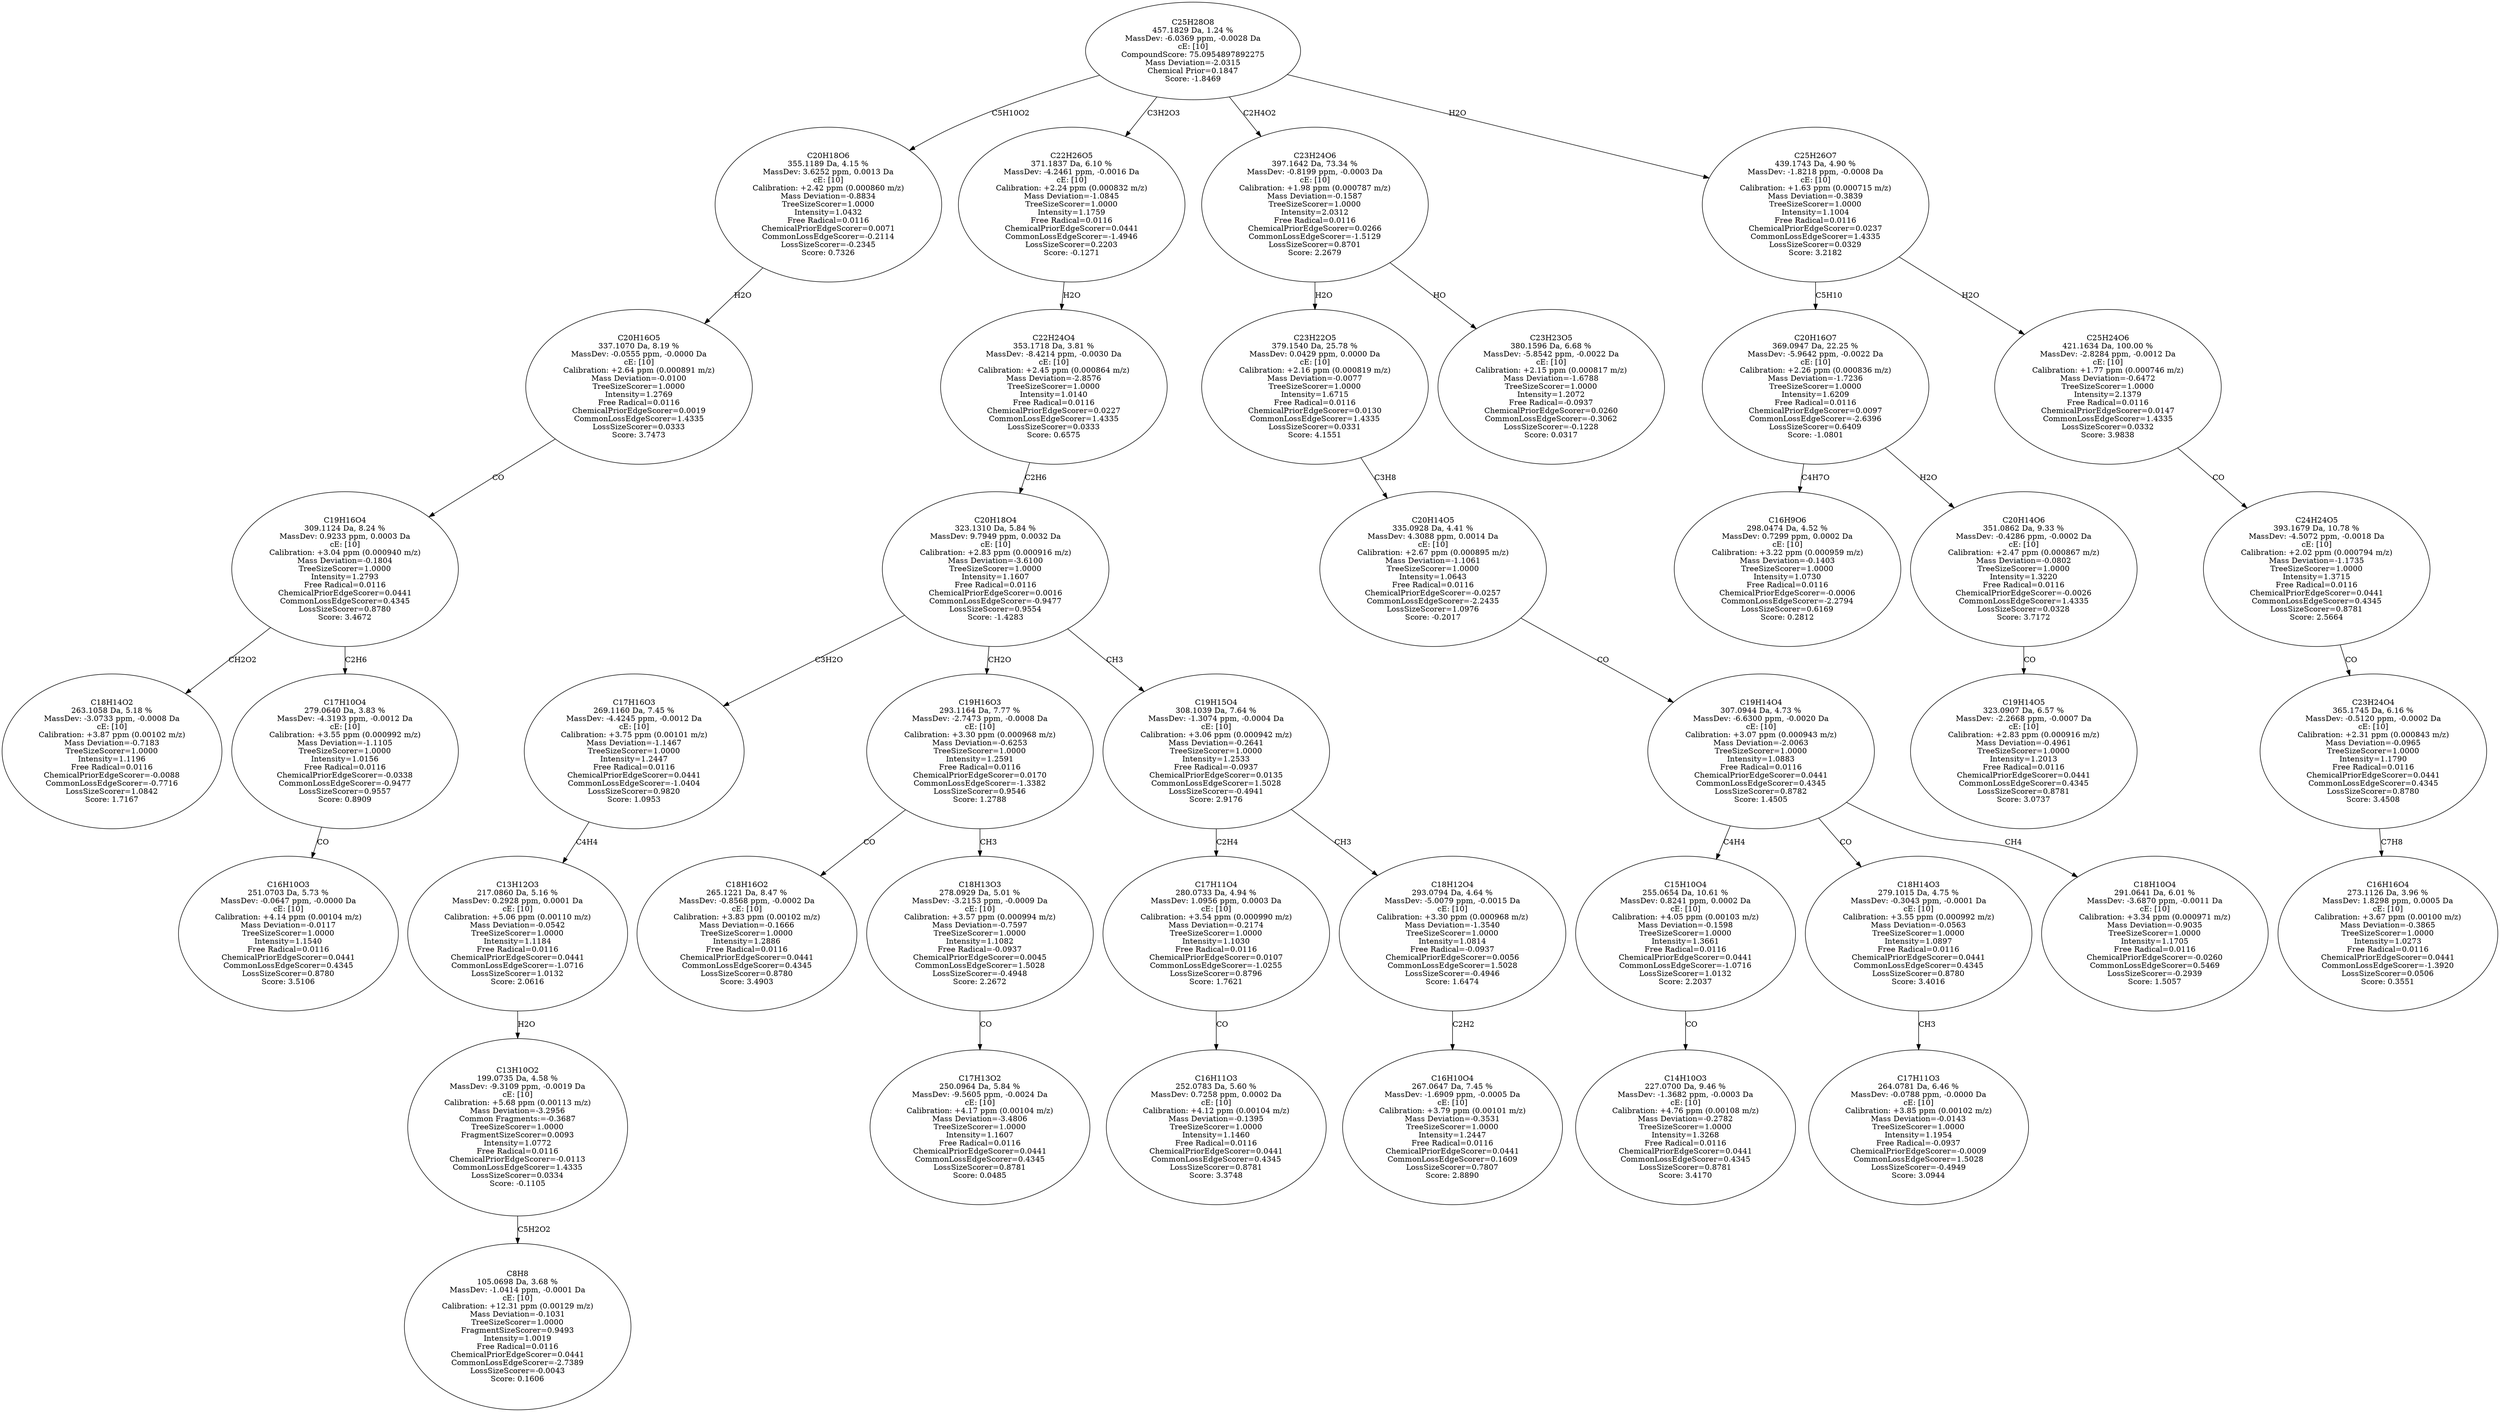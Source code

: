 strict digraph {
v1 [label="C18H14O2\n263.1058 Da, 5.18 %\nMassDev: -3.0733 ppm, -0.0008 Da\ncE: [10]\nCalibration: +3.87 ppm (0.00102 m/z)\nMass Deviation=-0.7183\nTreeSizeScorer=1.0000\nIntensity=1.1196\nFree Radical=0.0116\nChemicalPriorEdgeScorer=-0.0088\nCommonLossEdgeScorer=-0.7716\nLossSizeScorer=1.0842\nScore: 1.7167"];
v2 [label="C16H10O3\n251.0703 Da, 5.73 %\nMassDev: -0.0647 ppm, -0.0000 Da\ncE: [10]\nCalibration: +4.14 ppm (0.00104 m/z)\nMass Deviation=-0.0117\nTreeSizeScorer=1.0000\nIntensity=1.1540\nFree Radical=0.0116\nChemicalPriorEdgeScorer=0.0441\nCommonLossEdgeScorer=0.4345\nLossSizeScorer=0.8780\nScore: 3.5106"];
v3 [label="C17H10O4\n279.0640 Da, 3.83 %\nMassDev: -4.3193 ppm, -0.0012 Da\ncE: [10]\nCalibration: +3.55 ppm (0.000992 m/z)\nMass Deviation=-1.1105\nTreeSizeScorer=1.0000\nIntensity=1.0156\nFree Radical=0.0116\nChemicalPriorEdgeScorer=-0.0338\nCommonLossEdgeScorer=-0.9477\nLossSizeScorer=0.9557\nScore: 0.8909"];
v4 [label="C19H16O4\n309.1124 Da, 8.24 %\nMassDev: 0.9233 ppm, 0.0003 Da\ncE: [10]\nCalibration: +3.04 ppm (0.000940 m/z)\nMass Deviation=-0.1804\nTreeSizeScorer=1.0000\nIntensity=1.2793\nFree Radical=0.0116\nChemicalPriorEdgeScorer=0.0441\nCommonLossEdgeScorer=0.4345\nLossSizeScorer=0.8780\nScore: 3.4672"];
v5 [label="C20H16O5\n337.1070 Da, 8.19 %\nMassDev: -0.0555 ppm, -0.0000 Da\ncE: [10]\nCalibration: +2.64 ppm (0.000891 m/z)\nMass Deviation=-0.0100\nTreeSizeScorer=1.0000\nIntensity=1.2769\nFree Radical=0.0116\nChemicalPriorEdgeScorer=0.0019\nCommonLossEdgeScorer=1.4335\nLossSizeScorer=0.0333\nScore: 3.7473"];
v6 [label="C20H18O6\n355.1189 Da, 4.15 %\nMassDev: 3.6252 ppm, 0.0013 Da\ncE: [10]\nCalibration: +2.42 ppm (0.000860 m/z)\nMass Deviation=-0.8834\nTreeSizeScorer=1.0000\nIntensity=1.0432\nFree Radical=0.0116\nChemicalPriorEdgeScorer=0.0071\nCommonLossEdgeScorer=-0.2114\nLossSizeScorer=-0.2345\nScore: 0.7326"];
v7 [label="C8H8\n105.0698 Da, 3.68 %\nMassDev: -1.0414 ppm, -0.0001 Da\ncE: [10]\nCalibration: +12.31 ppm (0.00129 m/z)\nMass Deviation=-0.1031\nTreeSizeScorer=1.0000\nFragmentSizeScorer=0.9493\nIntensity=1.0019\nFree Radical=0.0116\nChemicalPriorEdgeScorer=0.0441\nCommonLossEdgeScorer=-2.7389\nLossSizeScorer=-0.0043\nScore: 0.1606"];
v8 [label="C13H10O2\n199.0735 Da, 4.58 %\nMassDev: -9.3109 ppm, -0.0019 Da\ncE: [10]\nCalibration: +5.68 ppm (0.00113 m/z)\nMass Deviation=-3.2956\nCommon Fragments:=-0.3687\nTreeSizeScorer=1.0000\nFragmentSizeScorer=0.0093\nIntensity=1.0772\nFree Radical=0.0116\nChemicalPriorEdgeScorer=-0.0113\nCommonLossEdgeScorer=1.4335\nLossSizeScorer=0.0334\nScore: -0.1105"];
v9 [label="C13H12O3\n217.0860 Da, 5.16 %\nMassDev: 0.2928 ppm, 0.0001 Da\ncE: [10]\nCalibration: +5.06 ppm (0.00110 m/z)\nMass Deviation=-0.0542\nTreeSizeScorer=1.0000\nIntensity=1.1184\nFree Radical=0.0116\nChemicalPriorEdgeScorer=0.0441\nCommonLossEdgeScorer=-1.0716\nLossSizeScorer=1.0132\nScore: 2.0616"];
v10 [label="C17H16O3\n269.1160 Da, 7.45 %\nMassDev: -4.4245 ppm, -0.0012 Da\ncE: [10]\nCalibration: +3.75 ppm (0.00101 m/z)\nMass Deviation=-1.1467\nTreeSizeScorer=1.0000\nIntensity=1.2447\nFree Radical=0.0116\nChemicalPriorEdgeScorer=0.0441\nCommonLossEdgeScorer=-1.0404\nLossSizeScorer=0.9820\nScore: 1.0953"];
v11 [label="C18H16O2\n265.1221 Da, 8.47 %\nMassDev: -0.8568 ppm, -0.0002 Da\ncE: [10]\nCalibration: +3.83 ppm (0.00102 m/z)\nMass Deviation=-0.1666\nTreeSizeScorer=1.0000\nIntensity=1.2886\nFree Radical=0.0116\nChemicalPriorEdgeScorer=0.0441\nCommonLossEdgeScorer=0.4345\nLossSizeScorer=0.8780\nScore: 3.4903"];
v12 [label="C17H13O2\n250.0964 Da, 5.84 %\nMassDev: -9.5605 ppm, -0.0024 Da\ncE: [10]\nCalibration: +4.17 ppm (0.00104 m/z)\nMass Deviation=-3.4806\nTreeSizeScorer=1.0000\nIntensity=1.1607\nFree Radical=0.0116\nChemicalPriorEdgeScorer=0.0441\nCommonLossEdgeScorer=0.4345\nLossSizeScorer=0.8781\nScore: 0.0485"];
v13 [label="C18H13O3\n278.0929 Da, 5.01 %\nMassDev: -3.2153 ppm, -0.0009 Da\ncE: [10]\nCalibration: +3.57 ppm (0.000994 m/z)\nMass Deviation=-0.7597\nTreeSizeScorer=1.0000\nIntensity=1.1082\nFree Radical=-0.0937\nChemicalPriorEdgeScorer=0.0045\nCommonLossEdgeScorer=1.5028\nLossSizeScorer=-0.4948\nScore: 2.2672"];
v14 [label="C19H16O3\n293.1164 Da, 7.77 %\nMassDev: -2.7473 ppm, -0.0008 Da\ncE: [10]\nCalibration: +3.30 ppm (0.000968 m/z)\nMass Deviation=-0.6253\nTreeSizeScorer=1.0000\nIntensity=1.2591\nFree Radical=0.0116\nChemicalPriorEdgeScorer=0.0170\nCommonLossEdgeScorer=-1.3382\nLossSizeScorer=0.9546\nScore: 1.2788"];
v15 [label="C16H11O3\n252.0783 Da, 5.60 %\nMassDev: 0.7258 ppm, 0.0002 Da\ncE: [10]\nCalibration: +4.12 ppm (0.00104 m/z)\nMass Deviation=-0.1395\nTreeSizeScorer=1.0000\nIntensity=1.1460\nFree Radical=0.0116\nChemicalPriorEdgeScorer=0.0441\nCommonLossEdgeScorer=0.4345\nLossSizeScorer=0.8781\nScore: 3.3748"];
v16 [label="C17H11O4\n280.0733 Da, 4.94 %\nMassDev: 1.0956 ppm, 0.0003 Da\ncE: [10]\nCalibration: +3.54 ppm (0.000990 m/z)\nMass Deviation=-0.2174\nTreeSizeScorer=1.0000\nIntensity=1.1030\nFree Radical=0.0116\nChemicalPriorEdgeScorer=0.0107\nCommonLossEdgeScorer=-1.0255\nLossSizeScorer=0.8796\nScore: 1.7621"];
v17 [label="C16H10O4\n267.0647 Da, 7.45 %\nMassDev: -1.6909 ppm, -0.0005 Da\ncE: [10]\nCalibration: +3.79 ppm (0.00101 m/z)\nMass Deviation=-0.3531\nTreeSizeScorer=1.0000\nIntensity=1.2447\nFree Radical=0.0116\nChemicalPriorEdgeScorer=0.0441\nCommonLossEdgeScorer=0.1609\nLossSizeScorer=0.7807\nScore: 2.8890"];
v18 [label="C18H12O4\n293.0794 Da, 4.64 %\nMassDev: -5.0079 ppm, -0.0015 Da\ncE: [10]\nCalibration: +3.30 ppm (0.000968 m/z)\nMass Deviation=-1.3540\nTreeSizeScorer=1.0000\nIntensity=1.0814\nFree Radical=-0.0937\nChemicalPriorEdgeScorer=0.0056\nCommonLossEdgeScorer=1.5028\nLossSizeScorer=-0.4946\nScore: 1.6474"];
v19 [label="C19H15O4\n308.1039 Da, 7.64 %\nMassDev: -1.3074 ppm, -0.0004 Da\ncE: [10]\nCalibration: +3.06 ppm (0.000942 m/z)\nMass Deviation=-0.2641\nTreeSizeScorer=1.0000\nIntensity=1.2533\nFree Radical=-0.0937\nChemicalPriorEdgeScorer=0.0135\nCommonLossEdgeScorer=1.5028\nLossSizeScorer=-0.4941\nScore: 2.9176"];
v20 [label="C20H18O4\n323.1310 Da, 5.84 %\nMassDev: 9.7949 ppm, 0.0032 Da\ncE: [10]\nCalibration: +2.83 ppm (0.000916 m/z)\nMass Deviation=-3.6100\nTreeSizeScorer=1.0000\nIntensity=1.1607\nFree Radical=0.0116\nChemicalPriorEdgeScorer=0.0016\nCommonLossEdgeScorer=-0.9477\nLossSizeScorer=0.9554\nScore: -1.4283"];
v21 [label="C22H24O4\n353.1718 Da, 3.81 %\nMassDev: -8.4214 ppm, -0.0030 Da\ncE: [10]\nCalibration: +2.45 ppm (0.000864 m/z)\nMass Deviation=-2.8576\nTreeSizeScorer=1.0000\nIntensity=1.0140\nFree Radical=0.0116\nChemicalPriorEdgeScorer=0.0227\nCommonLossEdgeScorer=1.4335\nLossSizeScorer=0.0333\nScore: 0.6575"];
v22 [label="C22H26O5\n371.1837 Da, 6.10 %\nMassDev: -4.2461 ppm, -0.0016 Da\ncE: [10]\nCalibration: +2.24 ppm (0.000832 m/z)\nMass Deviation=-1.0845\nTreeSizeScorer=1.0000\nIntensity=1.1759\nFree Radical=0.0116\nChemicalPriorEdgeScorer=0.0441\nCommonLossEdgeScorer=-1.4946\nLossSizeScorer=0.2203\nScore: -0.1271"];
v23 [label="C14H10O3\n227.0700 Da, 9.46 %\nMassDev: -1.3682 ppm, -0.0003 Da\ncE: [10]\nCalibration: +4.76 ppm (0.00108 m/z)\nMass Deviation=-0.2782\nTreeSizeScorer=1.0000\nIntensity=1.3268\nFree Radical=0.0116\nChemicalPriorEdgeScorer=0.0441\nCommonLossEdgeScorer=0.4345\nLossSizeScorer=0.8781\nScore: 3.4170"];
v24 [label="C15H10O4\n255.0654 Da, 10.61 %\nMassDev: 0.8241 ppm, 0.0002 Da\ncE: [10]\nCalibration: +4.05 ppm (0.00103 m/z)\nMass Deviation=-0.1598\nTreeSizeScorer=1.0000\nIntensity=1.3661\nFree Radical=0.0116\nChemicalPriorEdgeScorer=0.0441\nCommonLossEdgeScorer=-1.0716\nLossSizeScorer=1.0132\nScore: 2.2037"];
v25 [label="C17H11O3\n264.0781 Da, 6.46 %\nMassDev: -0.0788 ppm, -0.0000 Da\ncE: [10]\nCalibration: +3.85 ppm (0.00102 m/z)\nMass Deviation=-0.0143\nTreeSizeScorer=1.0000\nIntensity=1.1954\nFree Radical=-0.0937\nChemicalPriorEdgeScorer=-0.0009\nCommonLossEdgeScorer=1.5028\nLossSizeScorer=-0.4949\nScore: 3.0944"];
v26 [label="C18H14O3\n279.1015 Da, 4.75 %\nMassDev: -0.3043 ppm, -0.0001 Da\ncE: [10]\nCalibration: +3.55 ppm (0.000992 m/z)\nMass Deviation=-0.0563\nTreeSizeScorer=1.0000\nIntensity=1.0897\nFree Radical=0.0116\nChemicalPriorEdgeScorer=0.0441\nCommonLossEdgeScorer=0.4345\nLossSizeScorer=0.8780\nScore: 3.4016"];
v27 [label="C18H10O4\n291.0641 Da, 6.01 %\nMassDev: -3.6870 ppm, -0.0011 Da\ncE: [10]\nCalibration: +3.34 ppm (0.000971 m/z)\nMass Deviation=-0.9035\nTreeSizeScorer=1.0000\nIntensity=1.1705\nFree Radical=0.0116\nChemicalPriorEdgeScorer=-0.0260\nCommonLossEdgeScorer=0.5469\nLossSizeScorer=-0.2939\nScore: 1.5057"];
v28 [label="C19H14O4\n307.0944 Da, 4.73 %\nMassDev: -6.6300 ppm, -0.0020 Da\ncE: [10]\nCalibration: +3.07 ppm (0.000943 m/z)\nMass Deviation=-2.0063\nTreeSizeScorer=1.0000\nIntensity=1.0883\nFree Radical=0.0116\nChemicalPriorEdgeScorer=0.0441\nCommonLossEdgeScorer=0.4345\nLossSizeScorer=0.8782\nScore: 1.4505"];
v29 [label="C20H14O5\n335.0928 Da, 4.41 %\nMassDev: 4.3088 ppm, 0.0014 Da\ncE: [10]\nCalibration: +2.67 ppm (0.000895 m/z)\nMass Deviation=-1.1061\nTreeSizeScorer=1.0000\nIntensity=1.0643\nFree Radical=0.0116\nChemicalPriorEdgeScorer=-0.0257\nCommonLossEdgeScorer=-2.2435\nLossSizeScorer=1.0976\nScore: -0.2017"];
v30 [label="C23H22O5\n379.1540 Da, 25.78 %\nMassDev: 0.0429 ppm, 0.0000 Da\ncE: [10]\nCalibration: +2.16 ppm (0.000819 m/z)\nMass Deviation=-0.0077\nTreeSizeScorer=1.0000\nIntensity=1.6715\nFree Radical=0.0116\nChemicalPriorEdgeScorer=0.0130\nCommonLossEdgeScorer=1.4335\nLossSizeScorer=0.0331\nScore: 4.1551"];
v31 [label="C23H23O5\n380.1596 Da, 6.68 %\nMassDev: -5.8542 ppm, -0.0022 Da\ncE: [10]\nCalibration: +2.15 ppm (0.000817 m/z)\nMass Deviation=-1.6788\nTreeSizeScorer=1.0000\nIntensity=1.2072\nFree Radical=-0.0937\nChemicalPriorEdgeScorer=0.0260\nCommonLossEdgeScorer=-0.3062\nLossSizeScorer=-0.1228\nScore: 0.0317"];
v32 [label="C23H24O6\n397.1642 Da, 73.34 %\nMassDev: -0.8199 ppm, -0.0003 Da\ncE: [10]\nCalibration: +1.98 ppm (0.000787 m/z)\nMass Deviation=-0.1587\nTreeSizeScorer=1.0000\nIntensity=2.0312\nFree Radical=0.0116\nChemicalPriorEdgeScorer=0.0266\nCommonLossEdgeScorer=-1.5129\nLossSizeScorer=0.8701\nScore: 2.2679"];
v33 [label="C16H9O6\n298.0474 Da, 4.52 %\nMassDev: 0.7299 ppm, 0.0002 Da\ncE: [10]\nCalibration: +3.22 ppm (0.000959 m/z)\nMass Deviation=-0.1403\nTreeSizeScorer=1.0000\nIntensity=1.0730\nFree Radical=0.0116\nChemicalPriorEdgeScorer=-0.0006\nCommonLossEdgeScorer=-2.2794\nLossSizeScorer=0.6169\nScore: 0.2812"];
v34 [label="C19H14O5\n323.0907 Da, 6.57 %\nMassDev: -2.2668 ppm, -0.0007 Da\ncE: [10]\nCalibration: +2.83 ppm (0.000916 m/z)\nMass Deviation=-0.4961\nTreeSizeScorer=1.0000\nIntensity=1.2013\nFree Radical=0.0116\nChemicalPriorEdgeScorer=0.0441\nCommonLossEdgeScorer=0.4345\nLossSizeScorer=0.8781\nScore: 3.0737"];
v35 [label="C20H14O6\n351.0862 Da, 9.33 %\nMassDev: -0.4286 ppm, -0.0002 Da\ncE: [10]\nCalibration: +2.47 ppm (0.000867 m/z)\nMass Deviation=-0.0802\nTreeSizeScorer=1.0000\nIntensity=1.3220\nFree Radical=0.0116\nChemicalPriorEdgeScorer=-0.0026\nCommonLossEdgeScorer=1.4335\nLossSizeScorer=0.0328\nScore: 3.7172"];
v36 [label="C20H16O7\n369.0947 Da, 22.25 %\nMassDev: -5.9642 ppm, -0.0022 Da\ncE: [10]\nCalibration: +2.26 ppm (0.000836 m/z)\nMass Deviation=-1.7236\nTreeSizeScorer=1.0000\nIntensity=1.6209\nFree Radical=0.0116\nChemicalPriorEdgeScorer=0.0097\nCommonLossEdgeScorer=-2.6396\nLossSizeScorer=0.6409\nScore: -1.0801"];
v37 [label="C16H16O4\n273.1126 Da, 3.96 %\nMassDev: 1.8298 ppm, 0.0005 Da\ncE: [10]\nCalibration: +3.67 ppm (0.00100 m/z)\nMass Deviation=-0.3865\nTreeSizeScorer=1.0000\nIntensity=1.0273\nFree Radical=0.0116\nChemicalPriorEdgeScorer=0.0441\nCommonLossEdgeScorer=-1.3920\nLossSizeScorer=0.0506\nScore: 0.3551"];
v38 [label="C23H24O4\n365.1745 Da, 6.16 %\nMassDev: -0.5120 ppm, -0.0002 Da\ncE: [10]\nCalibration: +2.31 ppm (0.000843 m/z)\nMass Deviation=-0.0965\nTreeSizeScorer=1.0000\nIntensity=1.1790\nFree Radical=0.0116\nChemicalPriorEdgeScorer=0.0441\nCommonLossEdgeScorer=0.4345\nLossSizeScorer=0.8780\nScore: 3.4508"];
v39 [label="C24H24O5\n393.1679 Da, 10.78 %\nMassDev: -4.5072 ppm, -0.0018 Da\ncE: [10]\nCalibration: +2.02 ppm (0.000794 m/z)\nMass Deviation=-1.1735\nTreeSizeScorer=1.0000\nIntensity=1.3715\nFree Radical=0.0116\nChemicalPriorEdgeScorer=0.0441\nCommonLossEdgeScorer=0.4345\nLossSizeScorer=0.8781\nScore: 2.5664"];
v40 [label="C25H24O6\n421.1634 Da, 100.00 %\nMassDev: -2.8284 ppm, -0.0012 Da\ncE: [10]\nCalibration: +1.77 ppm (0.000746 m/z)\nMass Deviation=-0.6472\nTreeSizeScorer=1.0000\nIntensity=2.1379\nFree Radical=0.0116\nChemicalPriorEdgeScorer=0.0147\nCommonLossEdgeScorer=1.4335\nLossSizeScorer=0.0332\nScore: 3.9838"];
v41 [label="C25H26O7\n439.1743 Da, 4.90 %\nMassDev: -1.8218 ppm, -0.0008 Da\ncE: [10]\nCalibration: +1.63 ppm (0.000715 m/z)\nMass Deviation=-0.3839\nTreeSizeScorer=1.0000\nIntensity=1.1004\nFree Radical=0.0116\nChemicalPriorEdgeScorer=0.0237\nCommonLossEdgeScorer=1.4335\nLossSizeScorer=0.0329\nScore: 3.2182"];
v42 [label="C25H28O8\n457.1829 Da, 1.24 %\nMassDev: -6.0369 ppm, -0.0028 Da\ncE: [10]\nCompoundScore: 75.0954897892275\nMass Deviation=-2.0315\nChemical Prior=0.1847\nScore: -1.8469"];
v4 -> v1 [label="CH2O2"];
v3 -> v2 [label="CO"];
v4 -> v3 [label="C2H6"];
v5 -> v4 [label="CO"];
v6 -> v5 [label="H2O"];
v42 -> v6 [label="C5H10O2"];
v8 -> v7 [label="C5H2O2"];
v9 -> v8 [label="H2O"];
v10 -> v9 [label="C4H4"];
v20 -> v10 [label="C3H2O"];
v14 -> v11 [label="CO"];
v13 -> v12 [label="CO"];
v14 -> v13 [label="CH3"];
v20 -> v14 [label="CH2O"];
v16 -> v15 [label="CO"];
v19 -> v16 [label="C2H4"];
v18 -> v17 [label="C2H2"];
v19 -> v18 [label="CH3"];
v20 -> v19 [label="CH3"];
v21 -> v20 [label="C2H6"];
v22 -> v21 [label="H2O"];
v42 -> v22 [label="C3H2O3"];
v24 -> v23 [label="CO"];
v28 -> v24 [label="C4H4"];
v26 -> v25 [label="CH3"];
v28 -> v26 [label="CO"];
v28 -> v27 [label="CH4"];
v29 -> v28 [label="CO"];
v30 -> v29 [label="C3H8"];
v32 -> v30 [label="H2O"];
v32 -> v31 [label="HO"];
v42 -> v32 [label="C2H4O2"];
v36 -> v33 [label="C4H7O"];
v35 -> v34 [label="CO"];
v36 -> v35 [label="H2O"];
v41 -> v36 [label="C5H10"];
v38 -> v37 [label="C7H8"];
v39 -> v38 [label="CO"];
v40 -> v39 [label="CO"];
v41 -> v40 [label="H2O"];
v42 -> v41 [label="H2O"];
}